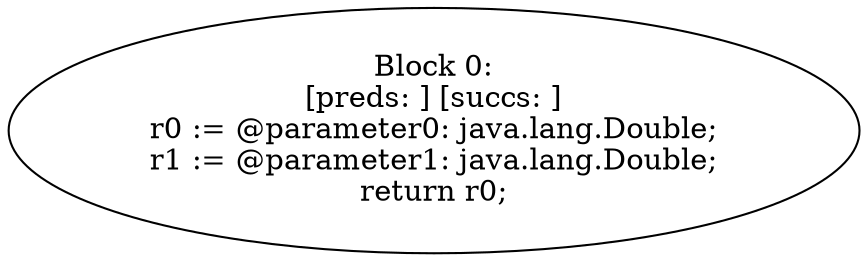 digraph "unitGraph" {
    "Block 0:
[preds: ] [succs: ]
r0 := @parameter0: java.lang.Double;
r1 := @parameter1: java.lang.Double;
return r0;
"
}

